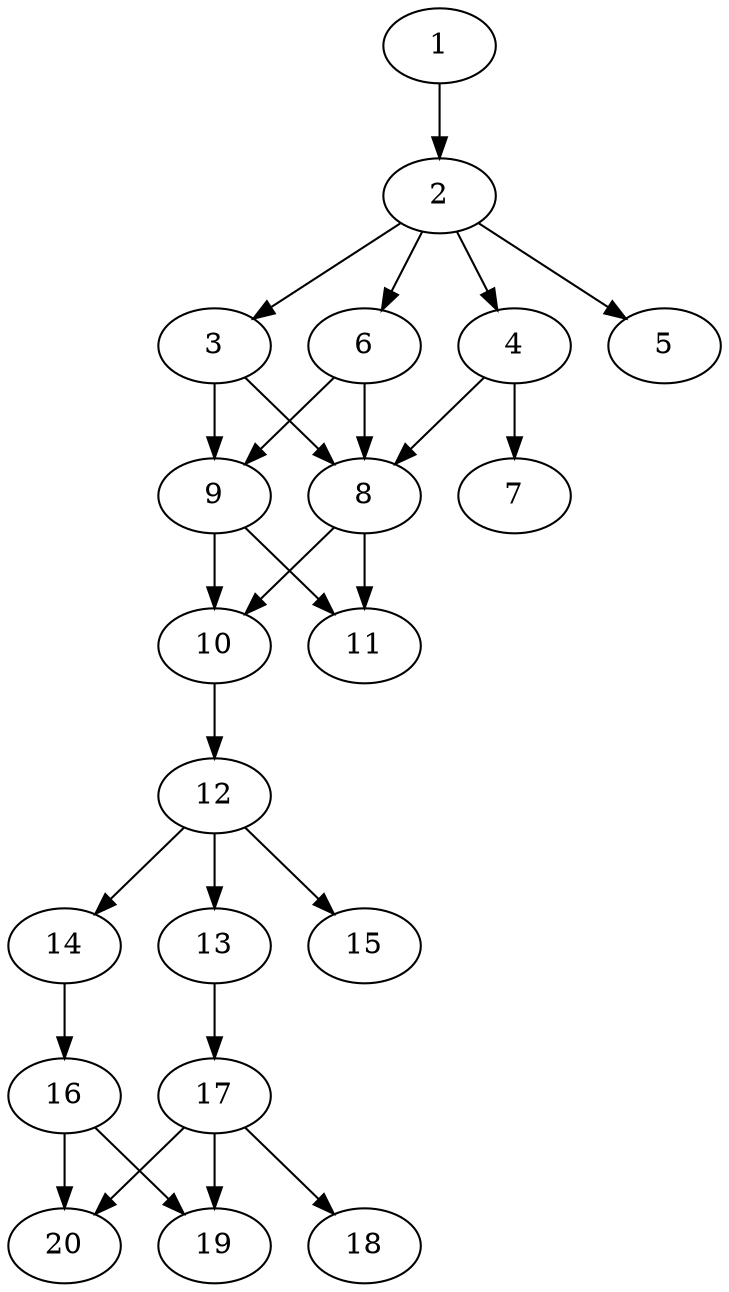 // DAG automatically generated by daggen at Sat Jul 27 15:35:52 2019
// ./daggen --dot -n 20 --ccr 0.4 --fat 0.4 --regular 0.5 --density 0.6 --mindata 5242880 --maxdata 52428800 
digraph G {
  1 [size="115077120", alpha="0.01", expect_size="46030848"] 
  1 -> 2 [size ="46030848"]
  2 [size="111078400", alpha="0.02", expect_size="44431360"] 
  2 -> 3 [size ="44431360"]
  2 -> 4 [size ="44431360"]
  2 -> 5 [size ="44431360"]
  2 -> 6 [size ="44431360"]
  3 [size="47552000", alpha="0.03", expect_size="19020800"] 
  3 -> 8 [size ="19020800"]
  3 -> 9 [size ="19020800"]
  4 [size="83773440", alpha="0.06", expect_size="33509376"] 
  4 -> 7 [size ="33509376"]
  4 -> 8 [size ="33509376"]
  5 [size="124625920", alpha="0.13", expect_size="49850368"] 
  6 [size="58775040", alpha="0.04", expect_size="23510016"] 
  6 -> 8 [size ="23510016"]
  6 -> 9 [size ="23510016"]
  7 [size="109347840", alpha="0.02", expect_size="43739136"] 
  8 [size="107330560", alpha="0.02", expect_size="42932224"] 
  8 -> 10 [size ="42932224"]
  8 -> 11 [size ="42932224"]
  9 [size="98513920", alpha="0.07", expect_size="39405568"] 
  9 -> 10 [size ="39405568"]
  9 -> 11 [size ="39405568"]
  10 [size="113041920", alpha="0.14", expect_size="45216768"] 
  10 -> 12 [size ="45216768"]
  11 [size="98608640", alpha="0.04", expect_size="39443456"] 
  12 [size="106595840", alpha="0.15", expect_size="42638336"] 
  12 -> 13 [size ="42638336"]
  12 -> 14 [size ="42638336"]
  12 -> 15 [size ="42638336"]
  13 [size="119249920", alpha="0.11", expect_size="47699968"] 
  13 -> 17 [size ="47699968"]
  14 [size="19952640", alpha="0.01", expect_size="7981056"] 
  14 -> 16 [size ="7981056"]
  15 [size="52858880", alpha="0.15", expect_size="21143552"] 
  16 [size="128271360", alpha="0.16", expect_size="51308544"] 
  16 -> 19 [size ="51308544"]
  16 -> 20 [size ="51308544"]
  17 [size="32826880", alpha="0.08", expect_size="13130752"] 
  17 -> 18 [size ="13130752"]
  17 -> 19 [size ="13130752"]
  17 -> 20 [size ="13130752"]
  18 [size="43612160", alpha="0.01", expect_size="17444864"] 
  19 [size="57267200", alpha="0.08", expect_size="22906880"] 
  20 [size="98357760", alpha="0.11", expect_size="39343104"] 
}
